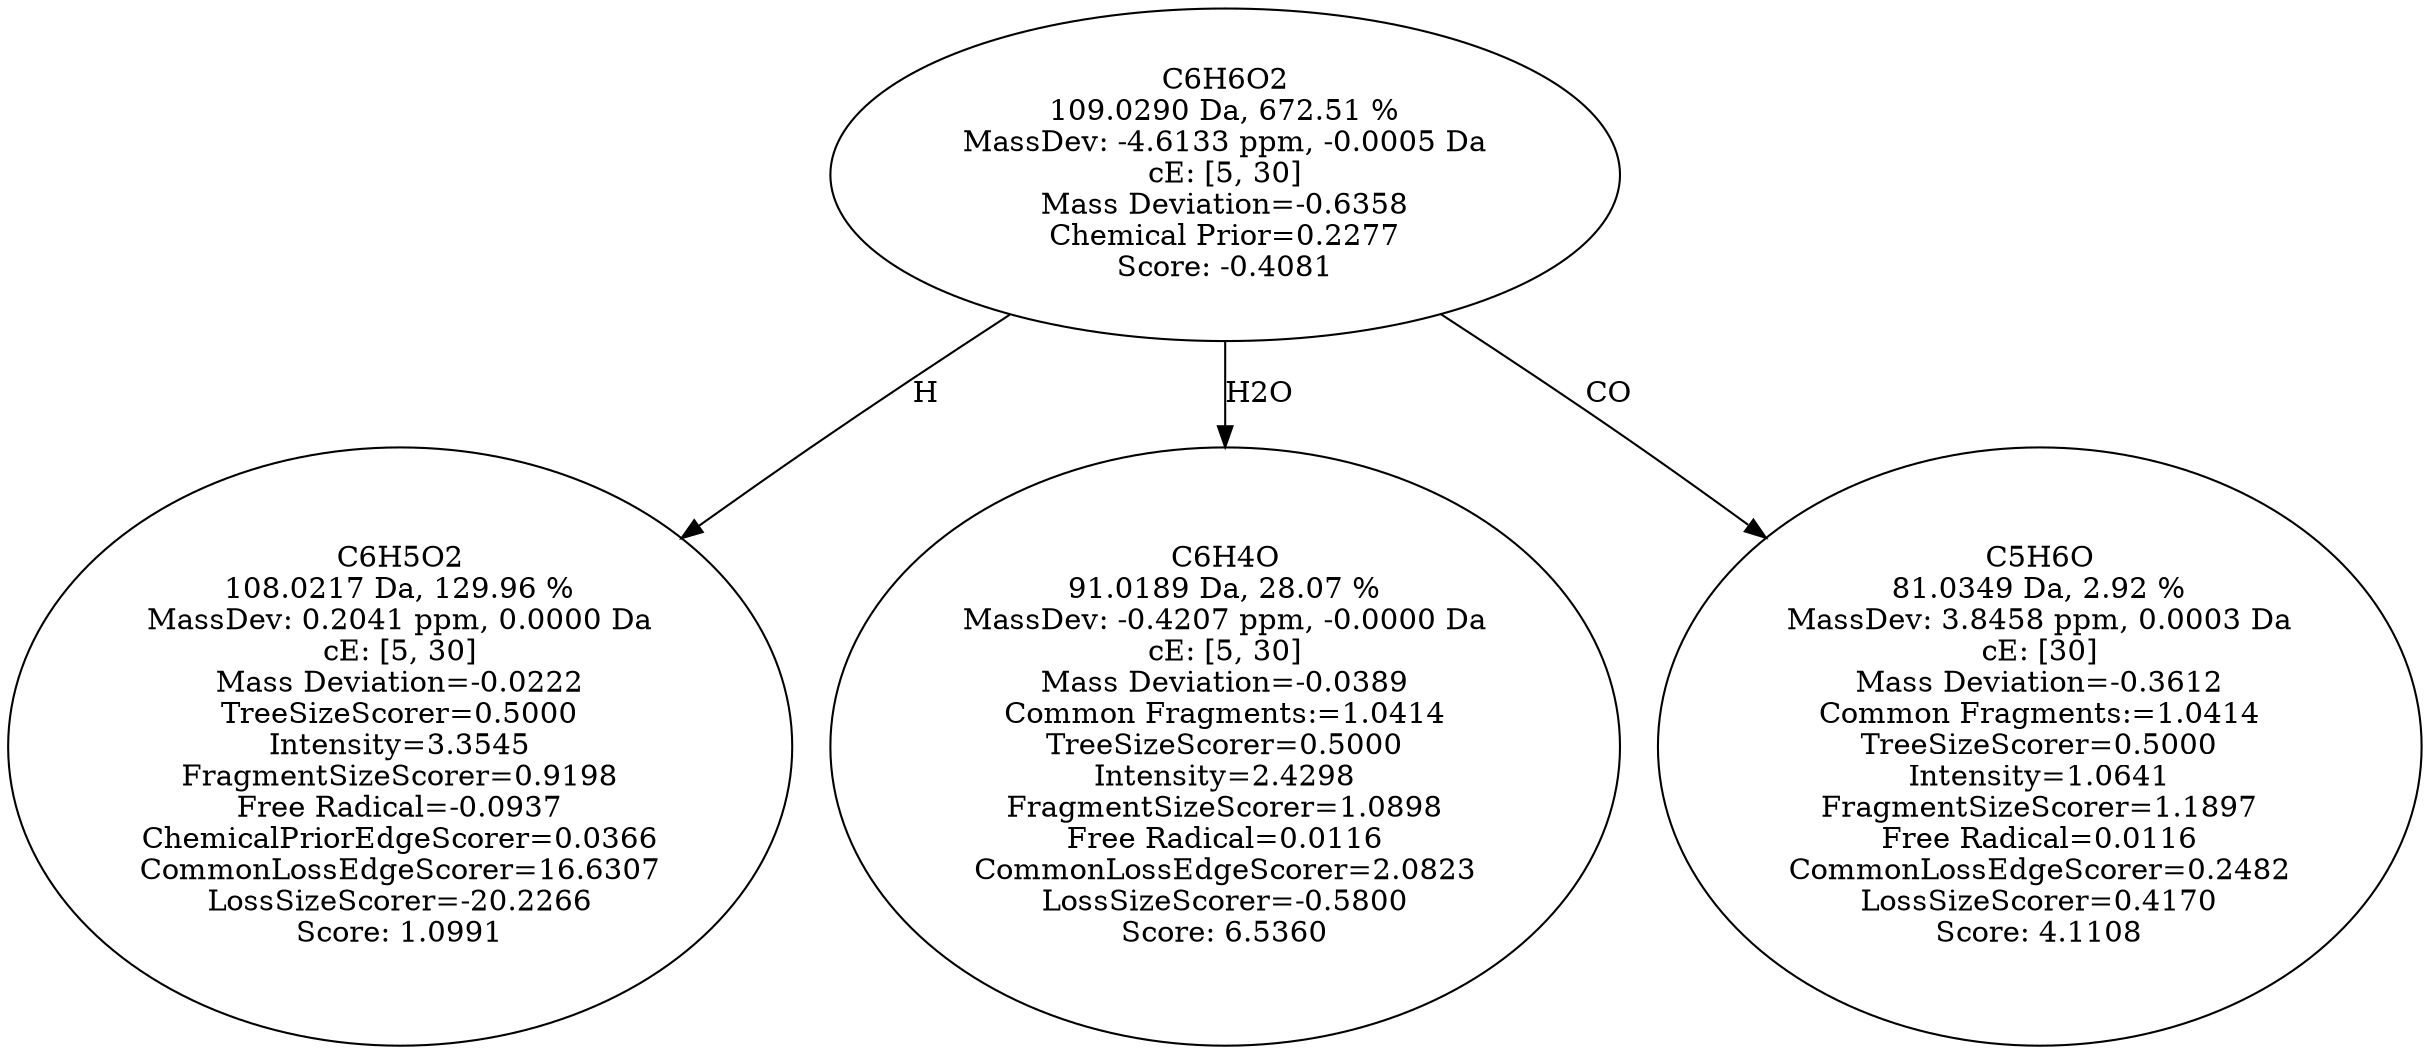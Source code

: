 strict digraph {
v1 [label="C6H5O2\n108.0217 Da, 129.96 %\nMassDev: 0.2041 ppm, 0.0000 Da\ncE: [5, 30]\nMass Deviation=-0.0222\nTreeSizeScorer=0.5000\nIntensity=3.3545\nFragmentSizeScorer=0.9198\nFree Radical=-0.0937\nChemicalPriorEdgeScorer=0.0366\nCommonLossEdgeScorer=16.6307\nLossSizeScorer=-20.2266\nScore: 1.0991"];
v2 [label="C6H4O\n91.0189 Da, 28.07 %\nMassDev: -0.4207 ppm, -0.0000 Da\ncE: [5, 30]\nMass Deviation=-0.0389\nCommon Fragments:=1.0414\nTreeSizeScorer=0.5000\nIntensity=2.4298\nFragmentSizeScorer=1.0898\nFree Radical=0.0116\nCommonLossEdgeScorer=2.0823\nLossSizeScorer=-0.5800\nScore: 6.5360"];
v3 [label="C5H6O\n81.0349 Da, 2.92 %\nMassDev: 3.8458 ppm, 0.0003 Da\ncE: [30]\nMass Deviation=-0.3612\nCommon Fragments:=1.0414\nTreeSizeScorer=0.5000\nIntensity=1.0641\nFragmentSizeScorer=1.1897\nFree Radical=0.0116\nCommonLossEdgeScorer=0.2482\nLossSizeScorer=0.4170\nScore: 4.1108"];
v4 [label="C6H6O2\n109.0290 Da, 672.51 %\nMassDev: -4.6133 ppm, -0.0005 Da\ncE: [5, 30]\nMass Deviation=-0.6358\nChemical Prior=0.2277\nScore: -0.4081"];
v4 -> v1 [label="H"];
v4 -> v2 [label="H2O"];
v4 -> v3 [label="CO"];
}